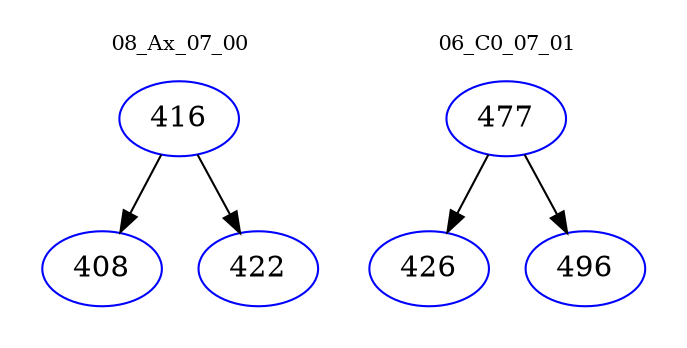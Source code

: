 digraph{
subgraph cluster_0 {
color = white
label = "08_Ax_07_00";
fontsize=10;
T0_416 [label="416", color="blue"]
T0_416 -> T0_408 [color="black"]
T0_408 [label="408", color="blue"]
T0_416 -> T0_422 [color="black"]
T0_422 [label="422", color="blue"]
}
subgraph cluster_1 {
color = white
label = "06_C0_07_01";
fontsize=10;
T1_477 [label="477", color="blue"]
T1_477 -> T1_426 [color="black"]
T1_426 [label="426", color="blue"]
T1_477 -> T1_496 [color="black"]
T1_496 [label="496", color="blue"]
}
}
